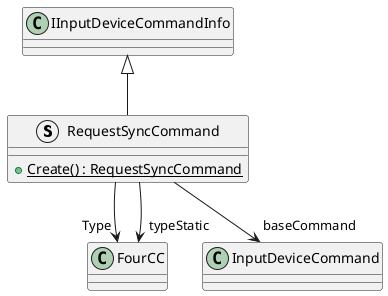 @startuml
struct RequestSyncCommand {
    + {static} Create() : RequestSyncCommand
}
IInputDeviceCommandInfo <|-- RequestSyncCommand
RequestSyncCommand --> "Type" FourCC
RequestSyncCommand --> "baseCommand" InputDeviceCommand
RequestSyncCommand --> "typeStatic" FourCC
@enduml
